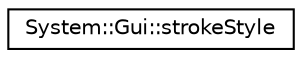 digraph G
{
  edge [fontname="Helvetica",fontsize="10",labelfontname="Helvetica",labelfontsize="10"];
  node [fontname="Helvetica",fontsize="10",shape=record];
  rankdir="LR";
  Node1 [label="System::Gui::strokeStyle",height=0.2,width=0.4,color="black", fillcolor="white", style="filled",URL="$class_system_1_1_gui_1_1stroke_style.html"];
}

